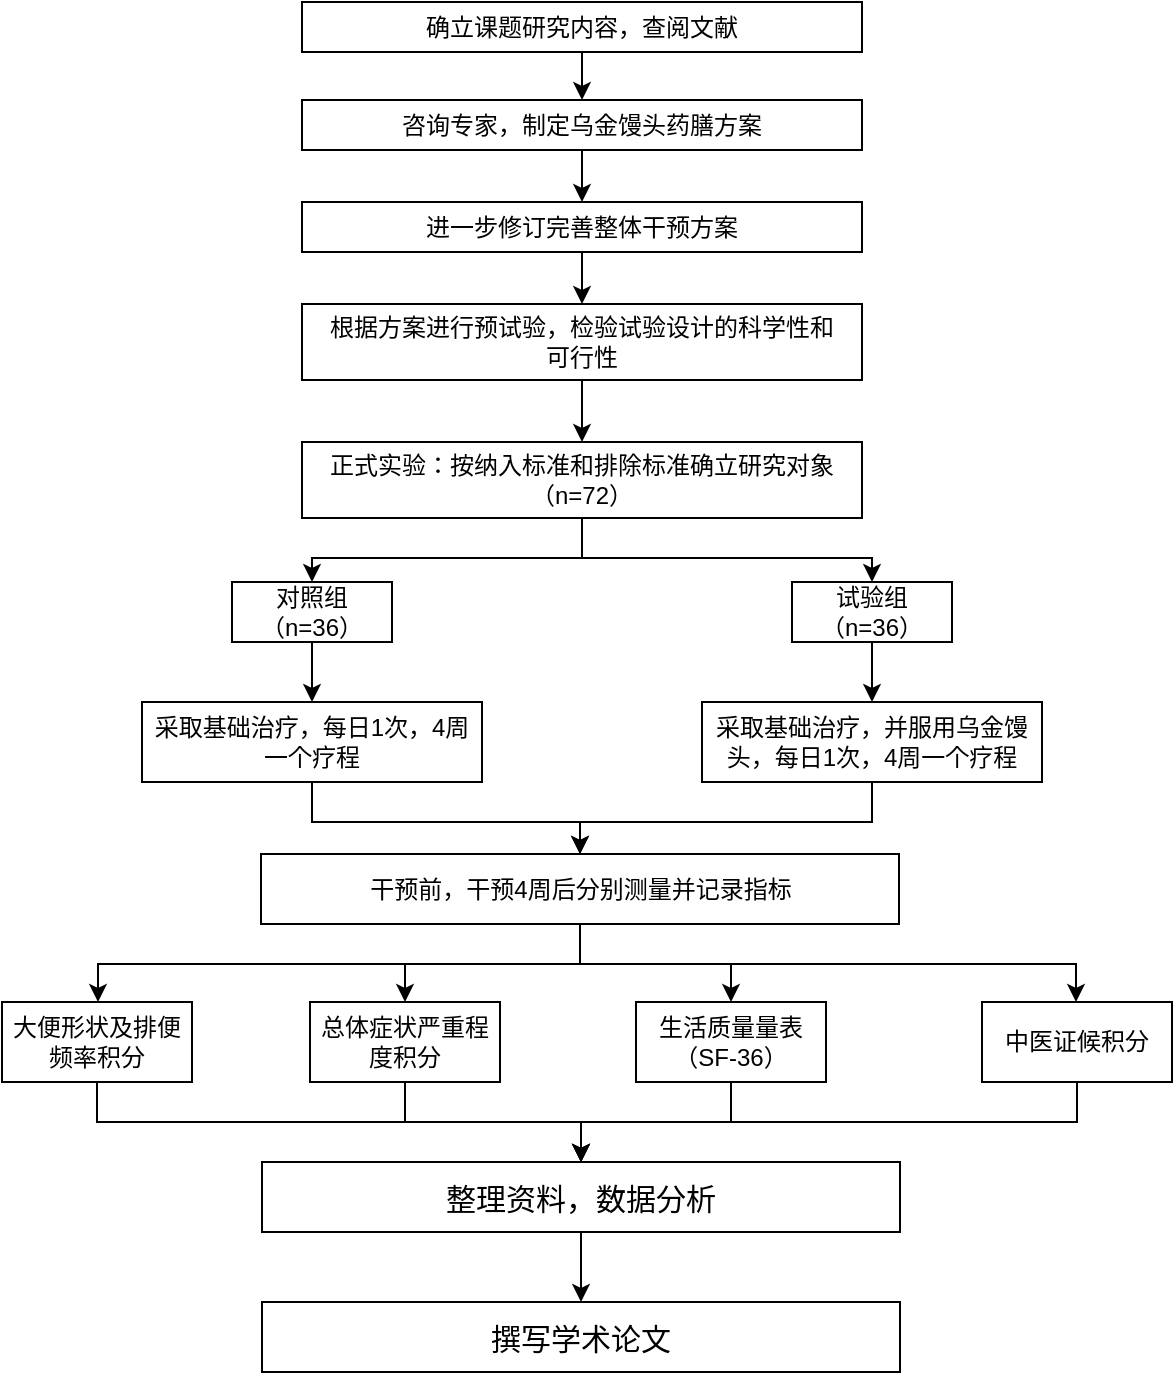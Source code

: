 <mxfile version="26.1.1">
  <diagram name="第 1 页" id="43g43-p8lrJT_yF0-TSw">
    <mxGraphModel dx="1076" dy="616" grid="1" gridSize="10" guides="1" tooltips="1" connect="1" arrows="1" fold="1" page="1" pageScale="1" pageWidth="827" pageHeight="1169" math="0" shadow="0">
      <root>
        <mxCell id="0" />
        <mxCell id="1" parent="0" />
        <mxCell id="D2ccaEsxYQHLOQnfDHp8-27" style="edgeStyle=orthogonalEdgeStyle;rounded=0;orthogonalLoop=1;jettySize=auto;html=1;exitX=0.5;exitY=1;exitDx=0;exitDy=0;entryX=0.5;entryY=0;entryDx=0;entryDy=0;" edge="1" parent="1" source="D2ccaEsxYQHLOQnfDHp8-1" target="D2ccaEsxYQHLOQnfDHp8-2">
          <mxGeometry relative="1" as="geometry" />
        </mxCell>
        <mxCell id="D2ccaEsxYQHLOQnfDHp8-1" value="&lt;font&gt;确立课题研究内容，查阅文献&lt;/font&gt;" style="rounded=0;whiteSpace=wrap;html=1;fontSize=12;" vertex="1" parent="1">
          <mxGeometry x="240" y="20" width="280" height="25" as="geometry" />
        </mxCell>
        <mxCell id="D2ccaEsxYQHLOQnfDHp8-28" style="edgeStyle=orthogonalEdgeStyle;rounded=0;orthogonalLoop=1;jettySize=auto;html=1;exitX=0.5;exitY=1;exitDx=0;exitDy=0;entryX=0.5;entryY=0;entryDx=0;entryDy=0;" edge="1" parent="1" source="D2ccaEsxYQHLOQnfDHp8-2" target="D2ccaEsxYQHLOQnfDHp8-3">
          <mxGeometry relative="1" as="geometry" />
        </mxCell>
        <mxCell id="D2ccaEsxYQHLOQnfDHp8-2" value="&lt;font&gt;咨询专家，制定乌金馒头药膳方案&lt;/font&gt;" style="rounded=0;whiteSpace=wrap;html=1;fontSize=12;" vertex="1" parent="1">
          <mxGeometry x="240" y="69" width="280" height="25" as="geometry" />
        </mxCell>
        <mxCell id="D2ccaEsxYQHLOQnfDHp8-29" style="edgeStyle=orthogonalEdgeStyle;rounded=0;orthogonalLoop=1;jettySize=auto;html=1;exitX=0.5;exitY=1;exitDx=0;exitDy=0;entryX=0.5;entryY=0;entryDx=0;entryDy=0;" edge="1" parent="1" source="D2ccaEsxYQHLOQnfDHp8-3" target="D2ccaEsxYQHLOQnfDHp8-4">
          <mxGeometry relative="1" as="geometry" />
        </mxCell>
        <mxCell id="D2ccaEsxYQHLOQnfDHp8-3" value="&lt;font&gt;进一步修订完善整体干预方案&lt;/font&gt;" style="rounded=0;whiteSpace=wrap;html=1;fontSize=12;" vertex="1" parent="1">
          <mxGeometry x="240" y="120" width="280" height="25" as="geometry" />
        </mxCell>
        <mxCell id="D2ccaEsxYQHLOQnfDHp8-30" style="edgeStyle=orthogonalEdgeStyle;rounded=0;orthogonalLoop=1;jettySize=auto;html=1;exitX=0.5;exitY=1;exitDx=0;exitDy=0;" edge="1" parent="1" source="D2ccaEsxYQHLOQnfDHp8-4" target="D2ccaEsxYQHLOQnfDHp8-6">
          <mxGeometry relative="1" as="geometry" />
        </mxCell>
        <mxCell id="D2ccaEsxYQHLOQnfDHp8-4" value="&lt;font&gt;根据方案进行预试验，检验试验设计的科学性和&lt;/font&gt;&lt;div&gt;&lt;font&gt;可行性&lt;/font&gt;&lt;/div&gt;" style="rounded=0;whiteSpace=wrap;html=1;fontSize=12;" vertex="1" parent="1">
          <mxGeometry x="240" y="171" width="280" height="38" as="geometry" />
        </mxCell>
        <mxCell id="D2ccaEsxYQHLOQnfDHp8-31" style="edgeStyle=orthogonalEdgeStyle;rounded=0;orthogonalLoop=1;jettySize=auto;html=1;entryX=0.5;entryY=0;entryDx=0;entryDy=0;" edge="1" parent="1" source="D2ccaEsxYQHLOQnfDHp8-6" target="D2ccaEsxYQHLOQnfDHp8-7">
          <mxGeometry relative="1" as="geometry" />
        </mxCell>
        <mxCell id="D2ccaEsxYQHLOQnfDHp8-32" style="edgeStyle=orthogonalEdgeStyle;rounded=0;orthogonalLoop=1;jettySize=auto;html=1;" edge="1" parent="1" source="D2ccaEsxYQHLOQnfDHp8-6" target="D2ccaEsxYQHLOQnfDHp8-8">
          <mxGeometry relative="1" as="geometry" />
        </mxCell>
        <mxCell id="D2ccaEsxYQHLOQnfDHp8-6" value="正式实验：按纳入标准和排除标准确立研究对象（n=72）" style="rounded=0;whiteSpace=wrap;html=1;fontSize=12;" vertex="1" parent="1">
          <mxGeometry x="240" y="240" width="280" height="38" as="geometry" />
        </mxCell>
        <mxCell id="D2ccaEsxYQHLOQnfDHp8-33" style="edgeStyle=orthogonalEdgeStyle;rounded=0;orthogonalLoop=1;jettySize=auto;html=1;exitX=0.5;exitY=1;exitDx=0;exitDy=0;entryX=0.5;entryY=0;entryDx=0;entryDy=0;" edge="1" parent="1" source="D2ccaEsxYQHLOQnfDHp8-7" target="D2ccaEsxYQHLOQnfDHp8-9">
          <mxGeometry relative="1" as="geometry" />
        </mxCell>
        <mxCell id="D2ccaEsxYQHLOQnfDHp8-7" value="对照组&lt;div&gt;（n=36）&lt;/div&gt;" style="rounded=0;whiteSpace=wrap;html=1;" vertex="1" parent="1">
          <mxGeometry x="205" y="310" width="80" height="30" as="geometry" />
        </mxCell>
        <mxCell id="D2ccaEsxYQHLOQnfDHp8-34" style="edgeStyle=orthogonalEdgeStyle;rounded=0;orthogonalLoop=1;jettySize=auto;html=1;exitX=0.5;exitY=1;exitDx=0;exitDy=0;entryX=0.5;entryY=0;entryDx=0;entryDy=0;" edge="1" parent="1" source="D2ccaEsxYQHLOQnfDHp8-8" target="D2ccaEsxYQHLOQnfDHp8-10">
          <mxGeometry relative="1" as="geometry" />
        </mxCell>
        <mxCell id="D2ccaEsxYQHLOQnfDHp8-8" value="试验组&lt;div&gt;（n=36）&lt;/div&gt;" style="rounded=0;whiteSpace=wrap;html=1;" vertex="1" parent="1">
          <mxGeometry x="485" y="310" width="80" height="30" as="geometry" />
        </mxCell>
        <mxCell id="D2ccaEsxYQHLOQnfDHp8-36" style="edgeStyle=orthogonalEdgeStyle;rounded=0;orthogonalLoop=1;jettySize=auto;html=1;entryX=0.5;entryY=0;entryDx=0;entryDy=0;" edge="1" parent="1" source="D2ccaEsxYQHLOQnfDHp8-9" target="D2ccaEsxYQHLOQnfDHp8-11">
          <mxGeometry relative="1" as="geometry">
            <Array as="points">
              <mxPoint x="245" y="430" />
              <mxPoint x="379" y="430" />
            </Array>
          </mxGeometry>
        </mxCell>
        <mxCell id="D2ccaEsxYQHLOQnfDHp8-9" value="&lt;font&gt;采取基础治疗，每日1次，4周一个疗程&lt;/font&gt;" style="rounded=0;whiteSpace=wrap;html=1;fontSize=12;" vertex="1" parent="1">
          <mxGeometry x="160" y="370" width="170" height="40" as="geometry" />
        </mxCell>
        <mxCell id="D2ccaEsxYQHLOQnfDHp8-38" style="edgeStyle=orthogonalEdgeStyle;rounded=0;orthogonalLoop=1;jettySize=auto;html=1;entryX=0.5;entryY=0;entryDx=0;entryDy=0;" edge="1" parent="1" source="D2ccaEsxYQHLOQnfDHp8-10" target="D2ccaEsxYQHLOQnfDHp8-11">
          <mxGeometry relative="1" as="geometry">
            <Array as="points">
              <mxPoint x="525" y="430" />
              <mxPoint x="379" y="430" />
            </Array>
          </mxGeometry>
        </mxCell>
        <mxCell id="D2ccaEsxYQHLOQnfDHp8-10" value="&lt;font&gt;采取基础治疗，并服用乌金馒头，每日1次，4周一个疗程&lt;/font&gt;" style="rounded=0;whiteSpace=wrap;html=1;fontSize=12;" vertex="1" parent="1">
          <mxGeometry x="440" y="370" width="170" height="40" as="geometry" />
        </mxCell>
        <mxCell id="D2ccaEsxYQHLOQnfDHp8-20" style="edgeStyle=orthogonalEdgeStyle;rounded=0;orthogonalLoop=1;jettySize=auto;html=1;" edge="1" parent="1" source="D2ccaEsxYQHLOQnfDHp8-11" target="D2ccaEsxYQHLOQnfDHp8-14">
          <mxGeometry relative="1" as="geometry" />
        </mxCell>
        <mxCell id="D2ccaEsxYQHLOQnfDHp8-21" style="edgeStyle=orthogonalEdgeStyle;rounded=0;orthogonalLoop=1;jettySize=auto;html=1;" edge="1" parent="1" source="D2ccaEsxYQHLOQnfDHp8-11" target="D2ccaEsxYQHLOQnfDHp8-15">
          <mxGeometry relative="1" as="geometry" />
        </mxCell>
        <mxCell id="D2ccaEsxYQHLOQnfDHp8-23" style="edgeStyle=orthogonalEdgeStyle;rounded=0;orthogonalLoop=1;jettySize=auto;html=1;exitX=0.5;exitY=1;exitDx=0;exitDy=0;" edge="1" parent="1" source="D2ccaEsxYQHLOQnfDHp8-11" target="D2ccaEsxYQHLOQnfDHp8-16">
          <mxGeometry relative="1" as="geometry">
            <Array as="points">
              <mxPoint x="379" y="501" />
              <mxPoint x="627" y="501" />
            </Array>
          </mxGeometry>
        </mxCell>
        <mxCell id="D2ccaEsxYQHLOQnfDHp8-26" style="edgeStyle=orthogonalEdgeStyle;rounded=0;orthogonalLoop=1;jettySize=auto;html=1;exitX=0.5;exitY=1;exitDx=0;exitDy=0;" edge="1" parent="1" source="D2ccaEsxYQHLOQnfDHp8-11" target="D2ccaEsxYQHLOQnfDHp8-13">
          <mxGeometry relative="1" as="geometry">
            <Array as="points">
              <mxPoint x="379" y="501" />
              <mxPoint x="138" y="501" />
            </Array>
          </mxGeometry>
        </mxCell>
        <mxCell id="D2ccaEsxYQHLOQnfDHp8-11" value="&lt;font&gt;干预前，干预4周后分别测量并记录指标&lt;/font&gt;" style="rounded=0;whiteSpace=wrap;html=1;fontSize=12;" vertex="1" parent="1">
          <mxGeometry x="219.5" y="446" width="319" height="35" as="geometry" />
        </mxCell>
        <mxCell id="D2ccaEsxYQHLOQnfDHp8-40" style="edgeStyle=orthogonalEdgeStyle;rounded=0;orthogonalLoop=1;jettySize=auto;html=1;exitX=0.5;exitY=1;exitDx=0;exitDy=0;" edge="1" parent="1" source="D2ccaEsxYQHLOQnfDHp8-13" target="D2ccaEsxYQHLOQnfDHp8-17">
          <mxGeometry relative="1" as="geometry" />
        </mxCell>
        <mxCell id="D2ccaEsxYQHLOQnfDHp8-13" value="大便形状及排便频率积分" style="rounded=0;whiteSpace=wrap;html=1;" vertex="1" parent="1">
          <mxGeometry x="90" y="520" width="95" height="40" as="geometry" />
        </mxCell>
        <mxCell id="D2ccaEsxYQHLOQnfDHp8-41" style="edgeStyle=orthogonalEdgeStyle;rounded=0;orthogonalLoop=1;jettySize=auto;html=1;exitX=0.5;exitY=1;exitDx=0;exitDy=0;entryX=0.5;entryY=0;entryDx=0;entryDy=0;" edge="1" parent="1" source="D2ccaEsxYQHLOQnfDHp8-14" target="D2ccaEsxYQHLOQnfDHp8-17">
          <mxGeometry relative="1" as="geometry" />
        </mxCell>
        <mxCell id="D2ccaEsxYQHLOQnfDHp8-14" value="总体症状严重程度积分" style="rounded=0;whiteSpace=wrap;html=1;" vertex="1" parent="1">
          <mxGeometry x="244" y="520" width="95" height="40" as="geometry" />
        </mxCell>
        <mxCell id="D2ccaEsxYQHLOQnfDHp8-43" style="edgeStyle=orthogonalEdgeStyle;rounded=0;orthogonalLoop=1;jettySize=auto;html=1;exitX=0.5;exitY=1;exitDx=0;exitDy=0;entryX=0.5;entryY=0;entryDx=0;entryDy=0;" edge="1" parent="1" source="D2ccaEsxYQHLOQnfDHp8-15" target="D2ccaEsxYQHLOQnfDHp8-17">
          <mxGeometry relative="1" as="geometry" />
        </mxCell>
        <mxCell id="D2ccaEsxYQHLOQnfDHp8-15" value="生活质量量表&lt;div&gt;（SF-36）&lt;/div&gt;" style="rounded=0;whiteSpace=wrap;html=1;" vertex="1" parent="1">
          <mxGeometry x="407" y="520" width="95" height="40" as="geometry" />
        </mxCell>
        <mxCell id="D2ccaEsxYQHLOQnfDHp8-44" style="edgeStyle=orthogonalEdgeStyle;rounded=0;orthogonalLoop=1;jettySize=auto;html=1;exitX=0.5;exitY=1;exitDx=0;exitDy=0;entryX=0.5;entryY=0;entryDx=0;entryDy=0;" edge="1" parent="1" source="D2ccaEsxYQHLOQnfDHp8-16" target="D2ccaEsxYQHLOQnfDHp8-17">
          <mxGeometry relative="1" as="geometry" />
        </mxCell>
        <mxCell id="D2ccaEsxYQHLOQnfDHp8-16" value="中医证候积分" style="rounded=0;whiteSpace=wrap;html=1;" vertex="1" parent="1">
          <mxGeometry x="580" y="520" width="95" height="40" as="geometry" />
        </mxCell>
        <mxCell id="D2ccaEsxYQHLOQnfDHp8-45" style="edgeStyle=orthogonalEdgeStyle;rounded=0;orthogonalLoop=1;jettySize=auto;html=1;exitX=0.5;exitY=1;exitDx=0;exitDy=0;entryX=0.5;entryY=0;entryDx=0;entryDy=0;" edge="1" parent="1" source="D2ccaEsxYQHLOQnfDHp8-17" target="D2ccaEsxYQHLOQnfDHp8-18">
          <mxGeometry relative="1" as="geometry" />
        </mxCell>
        <mxCell id="D2ccaEsxYQHLOQnfDHp8-17" value="&lt;font style=&quot;font-size: 15px;&quot;&gt;整理资料，数据分析&lt;/font&gt;" style="rounded=0;whiteSpace=wrap;html=1;fontSize=12;" vertex="1" parent="1">
          <mxGeometry x="220" y="600" width="319" height="35" as="geometry" />
        </mxCell>
        <mxCell id="D2ccaEsxYQHLOQnfDHp8-18" value="&lt;font style=&quot;font-size: 15px;&quot;&gt;撰写学术论文&lt;/font&gt;" style="rounded=0;whiteSpace=wrap;html=1;fontSize=12;" vertex="1" parent="1">
          <mxGeometry x="220" y="670" width="319" height="35" as="geometry" />
        </mxCell>
      </root>
    </mxGraphModel>
  </diagram>
</mxfile>

